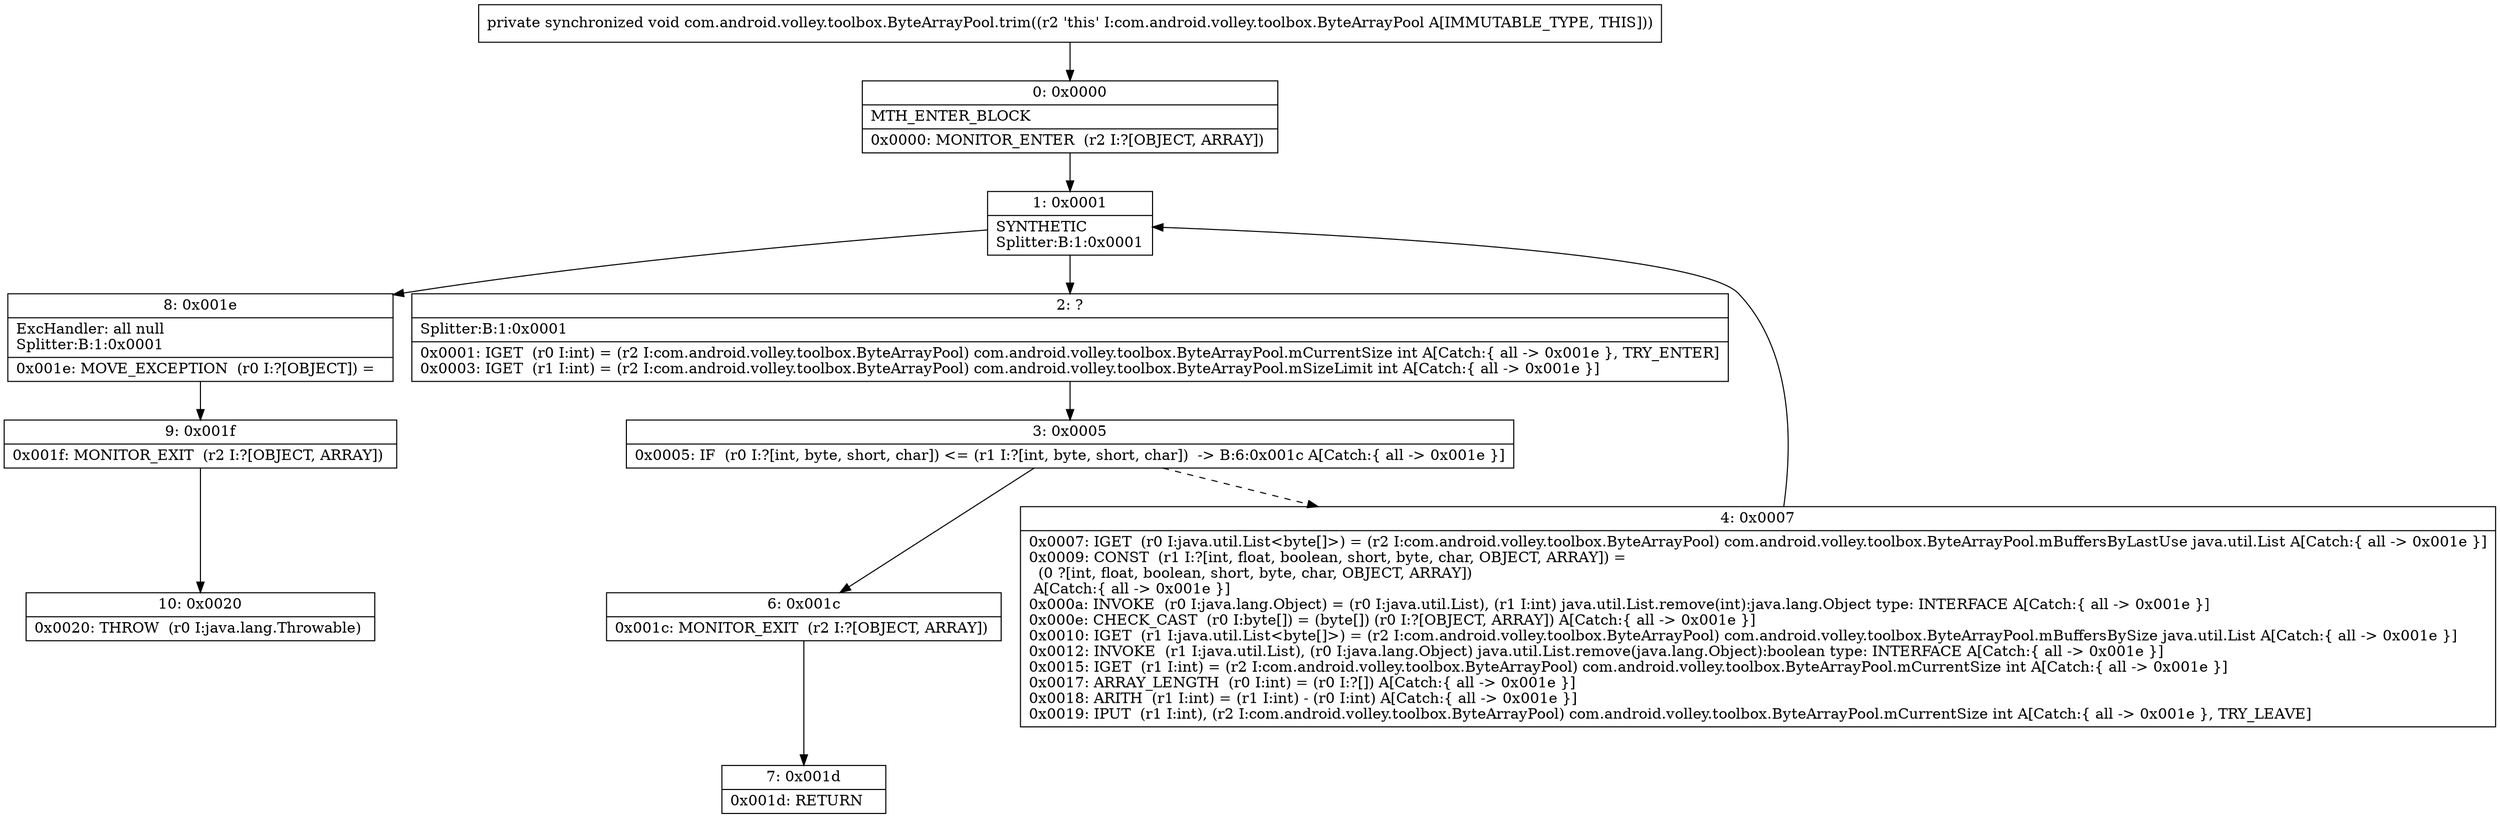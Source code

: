 digraph "CFG forcom.android.volley.toolbox.ByteArrayPool.trim()V" {
Node_0 [shape=record,label="{0\:\ 0x0000|MTH_ENTER_BLOCK\l|0x0000: MONITOR_ENTER  (r2 I:?[OBJECT, ARRAY]) \l}"];
Node_1 [shape=record,label="{1\:\ 0x0001|SYNTHETIC\lSplitter:B:1:0x0001\l}"];
Node_2 [shape=record,label="{2\:\ ?|Splitter:B:1:0x0001\l|0x0001: IGET  (r0 I:int) = (r2 I:com.android.volley.toolbox.ByteArrayPool) com.android.volley.toolbox.ByteArrayPool.mCurrentSize int A[Catch:\{ all \-\> 0x001e \}, TRY_ENTER]\l0x0003: IGET  (r1 I:int) = (r2 I:com.android.volley.toolbox.ByteArrayPool) com.android.volley.toolbox.ByteArrayPool.mSizeLimit int A[Catch:\{ all \-\> 0x001e \}]\l}"];
Node_3 [shape=record,label="{3\:\ 0x0005|0x0005: IF  (r0 I:?[int, byte, short, char]) \<= (r1 I:?[int, byte, short, char])  \-\> B:6:0x001c A[Catch:\{ all \-\> 0x001e \}]\l}"];
Node_4 [shape=record,label="{4\:\ 0x0007|0x0007: IGET  (r0 I:java.util.List\<byte[]\>) = (r2 I:com.android.volley.toolbox.ByteArrayPool) com.android.volley.toolbox.ByteArrayPool.mBuffersByLastUse java.util.List A[Catch:\{ all \-\> 0x001e \}]\l0x0009: CONST  (r1 I:?[int, float, boolean, short, byte, char, OBJECT, ARRAY]) = \l  (0 ?[int, float, boolean, short, byte, char, OBJECT, ARRAY])\l A[Catch:\{ all \-\> 0x001e \}]\l0x000a: INVOKE  (r0 I:java.lang.Object) = (r0 I:java.util.List), (r1 I:int) java.util.List.remove(int):java.lang.Object type: INTERFACE A[Catch:\{ all \-\> 0x001e \}]\l0x000e: CHECK_CAST  (r0 I:byte[]) = (byte[]) (r0 I:?[OBJECT, ARRAY]) A[Catch:\{ all \-\> 0x001e \}]\l0x0010: IGET  (r1 I:java.util.List\<byte[]\>) = (r2 I:com.android.volley.toolbox.ByteArrayPool) com.android.volley.toolbox.ByteArrayPool.mBuffersBySize java.util.List A[Catch:\{ all \-\> 0x001e \}]\l0x0012: INVOKE  (r1 I:java.util.List), (r0 I:java.lang.Object) java.util.List.remove(java.lang.Object):boolean type: INTERFACE A[Catch:\{ all \-\> 0x001e \}]\l0x0015: IGET  (r1 I:int) = (r2 I:com.android.volley.toolbox.ByteArrayPool) com.android.volley.toolbox.ByteArrayPool.mCurrentSize int A[Catch:\{ all \-\> 0x001e \}]\l0x0017: ARRAY_LENGTH  (r0 I:int) = (r0 I:?[]) A[Catch:\{ all \-\> 0x001e \}]\l0x0018: ARITH  (r1 I:int) = (r1 I:int) \- (r0 I:int) A[Catch:\{ all \-\> 0x001e \}]\l0x0019: IPUT  (r1 I:int), (r2 I:com.android.volley.toolbox.ByteArrayPool) com.android.volley.toolbox.ByteArrayPool.mCurrentSize int A[Catch:\{ all \-\> 0x001e \}, TRY_LEAVE]\l}"];
Node_6 [shape=record,label="{6\:\ 0x001c|0x001c: MONITOR_EXIT  (r2 I:?[OBJECT, ARRAY]) \l}"];
Node_7 [shape=record,label="{7\:\ 0x001d|0x001d: RETURN   \l}"];
Node_8 [shape=record,label="{8\:\ 0x001e|ExcHandler: all null\lSplitter:B:1:0x0001\l|0x001e: MOVE_EXCEPTION  (r0 I:?[OBJECT]) =  \l}"];
Node_9 [shape=record,label="{9\:\ 0x001f|0x001f: MONITOR_EXIT  (r2 I:?[OBJECT, ARRAY]) \l}"];
Node_10 [shape=record,label="{10\:\ 0x0020|0x0020: THROW  (r0 I:java.lang.Throwable) \l}"];
MethodNode[shape=record,label="{private synchronized void com.android.volley.toolbox.ByteArrayPool.trim((r2 'this' I:com.android.volley.toolbox.ByteArrayPool A[IMMUTABLE_TYPE, THIS])) }"];
MethodNode -> Node_0;
Node_0 -> Node_1;
Node_1 -> Node_2;
Node_1 -> Node_8;
Node_2 -> Node_3;
Node_3 -> Node_4[style=dashed];
Node_3 -> Node_6;
Node_4 -> Node_1;
Node_6 -> Node_7;
Node_8 -> Node_9;
Node_9 -> Node_10;
}

